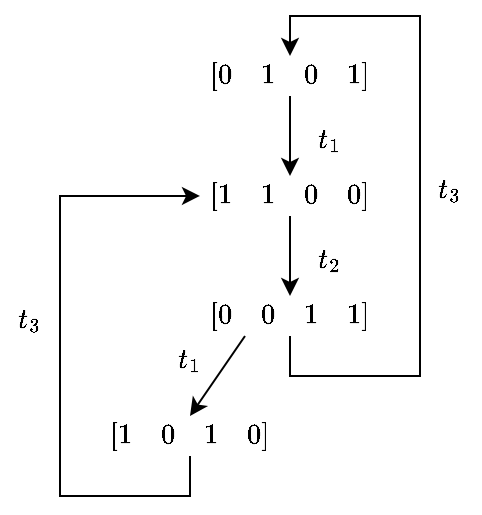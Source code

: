 <mxfile version="24.7.17">
  <diagram name="Pagina-1" id="3eEk7_Tg0n9QwfnmxuWL">
    <mxGraphModel dx="676" dy="391" grid="1" gridSize="10" guides="1" tooltips="1" connect="1" arrows="1" fold="1" page="1" pageScale="1" pageWidth="827" pageHeight="1169" math="1" shadow="0">
      <root>
        <mxCell id="0" />
        <mxCell id="1" parent="0" />
        <mxCell id="efv5Hq6IVjhL-7mfrrkJ-1" style="edgeStyle=orthogonalEdgeStyle;rounded=0;orthogonalLoop=1;jettySize=auto;html=1;" edge="1" parent="1" source="efv5Hq6IVjhL-7mfrrkJ-2">
          <mxGeometry relative="1" as="geometry">
            <mxPoint x="605" y="249.98" as="targetPoint" />
          </mxGeometry>
        </mxCell>
        <mxCell id="efv5Hq6IVjhL-7mfrrkJ-2" value="\(\begin{bmatrix} 0&amp;amp; 1 &amp;amp; 0 &amp;amp; 1&amp;nbsp; \end{bmatrix}\)" style="text;html=1;align=center;verticalAlign=middle;whiteSpace=wrap;rounded=0;" vertex="1" parent="1">
          <mxGeometry x="560" y="189.98" width="90" height="20" as="geometry" />
        </mxCell>
        <mxCell id="efv5Hq6IVjhL-7mfrrkJ-3" style="edgeStyle=orthogonalEdgeStyle;rounded=0;orthogonalLoop=1;jettySize=auto;html=1;entryX=0.5;entryY=0;entryDx=0;entryDy=0;" edge="1" parent="1" source="efv5Hq6IVjhL-7mfrrkJ-4" target="efv5Hq6IVjhL-7mfrrkJ-6">
          <mxGeometry relative="1" as="geometry" />
        </mxCell>
        <mxCell id="efv5Hq6IVjhL-7mfrrkJ-4" value="\(\begin{bmatrix} 1&amp;amp; 1 &amp;amp; 0 &amp;amp; 0&amp;nbsp; \end{bmatrix}\)" style="text;html=1;align=center;verticalAlign=middle;whiteSpace=wrap;rounded=0;" vertex="1" parent="1">
          <mxGeometry x="560" y="249.98" width="90" height="20" as="geometry" />
        </mxCell>
        <mxCell id="efv5Hq6IVjhL-7mfrrkJ-5" value="\(t_1\)" style="text;html=1;align=center;verticalAlign=middle;whiteSpace=wrap;rounded=0;" vertex="1" parent="1">
          <mxGeometry x="610" y="219.98" width="30" height="25" as="geometry" />
        </mxCell>
        <mxCell id="efv5Hq6IVjhL-7mfrrkJ-19" style="edgeStyle=orthogonalEdgeStyle;rounded=0;orthogonalLoop=1;jettySize=auto;html=1;entryX=0.5;entryY=0;entryDx=0;entryDy=0;" edge="1" parent="1" source="efv5Hq6IVjhL-7mfrrkJ-6" target="efv5Hq6IVjhL-7mfrrkJ-2">
          <mxGeometry relative="1" as="geometry">
            <Array as="points">
              <mxPoint x="605" y="350" />
              <mxPoint x="670" y="350" />
              <mxPoint x="670" y="170" />
              <mxPoint x="605" y="170" />
            </Array>
          </mxGeometry>
        </mxCell>
        <mxCell id="efv5Hq6IVjhL-7mfrrkJ-6" value="\(\begin{bmatrix} 0&amp;amp; 0 &amp;amp; 1 &amp;amp; 1&amp;nbsp; \end{bmatrix}\)" style="text;html=1;align=center;verticalAlign=middle;whiteSpace=wrap;rounded=0;" vertex="1" parent="1">
          <mxGeometry x="560" y="309.98" width="90" height="20" as="geometry" />
        </mxCell>
        <mxCell id="efv5Hq6IVjhL-7mfrrkJ-7" value="\(t_2\)" style="text;html=1;align=center;verticalAlign=middle;whiteSpace=wrap;rounded=0;" vertex="1" parent="1">
          <mxGeometry x="610" y="279.98" width="30" height="25" as="geometry" />
        </mxCell>
        <mxCell id="efv5Hq6IVjhL-7mfrrkJ-8" style="edgeStyle=orthogonalEdgeStyle;rounded=0;orthogonalLoop=1;jettySize=auto;html=1;entryX=0;entryY=0.5;entryDx=0;entryDy=0;" edge="1" parent="1" source="efv5Hq6IVjhL-7mfrrkJ-9" target="efv5Hq6IVjhL-7mfrrkJ-4">
          <mxGeometry relative="1" as="geometry">
            <mxPoint x="555" y="429.98" as="targetPoint" />
            <Array as="points">
              <mxPoint x="555" y="410" />
              <mxPoint x="490" y="410" />
              <mxPoint x="490" y="260" />
            </Array>
          </mxGeometry>
        </mxCell>
        <mxCell id="efv5Hq6IVjhL-7mfrrkJ-9" value="\(\begin{bmatrix} 1&amp;amp; 0 &amp;amp; 1 &amp;amp; 0&amp;nbsp; \end{bmatrix}\)" style="text;html=1;align=center;verticalAlign=middle;whiteSpace=wrap;rounded=0;" vertex="1" parent="1">
          <mxGeometry x="510" y="369.98" width="90" height="20" as="geometry" />
        </mxCell>
        <mxCell id="efv5Hq6IVjhL-7mfrrkJ-11" value="" style="endArrow=classic;html=1;rounded=0;exitX=0.25;exitY=1;exitDx=0;exitDy=0;entryX=0.5;entryY=0;entryDx=0;entryDy=0;" edge="1" parent="1" source="efv5Hq6IVjhL-7mfrrkJ-6" target="efv5Hq6IVjhL-7mfrrkJ-9">
          <mxGeometry width="50" height="50" relative="1" as="geometry">
            <mxPoint x="500" y="359.98" as="sourcePoint" />
            <mxPoint x="550" y="309.98" as="targetPoint" />
          </mxGeometry>
        </mxCell>
        <mxCell id="efv5Hq6IVjhL-7mfrrkJ-13" value="\(t_3\)" style="text;html=1;align=center;verticalAlign=middle;whiteSpace=wrap;rounded=0;" vertex="1" parent="1">
          <mxGeometry x="670" y="244.98" width="30" height="25" as="geometry" />
        </mxCell>
        <mxCell id="efv5Hq6IVjhL-7mfrrkJ-14" value="\(t_1\)" style="text;html=1;align=center;verticalAlign=middle;whiteSpace=wrap;rounded=0;" vertex="1" parent="1">
          <mxGeometry x="540" y="329.96" width="30" height="25" as="geometry" />
        </mxCell>
        <mxCell id="efv5Hq6IVjhL-7mfrrkJ-16" value="\(t_3\)" style="text;html=1;align=center;verticalAlign=middle;whiteSpace=wrap;rounded=0;" vertex="1" parent="1">
          <mxGeometry x="460" y="309.98" width="30" height="25" as="geometry" />
        </mxCell>
      </root>
    </mxGraphModel>
  </diagram>
</mxfile>
